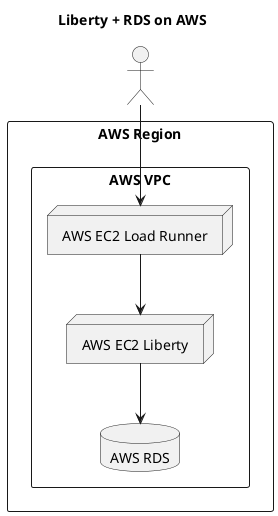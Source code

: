 @startuml

title Liberty + RDS on AWS

skinparam monochrome true
skinparam DefaultTextAlignment center
scale 1.0

actor user1 as " "

rectangle region1 as "AWS Region" {
  rectangle region1_vpc as "AWS VPC" {
    node region1_loadrunner as "AWS EC2 Load Runner"
    node region1_appserver1 as "AWS EC2 Liberty"
    database region1_rds as "AWS RDS"
  }
}

user1 --> region1_loadrunner
region1_loadrunner --> region1_appserver1
region1_appserver1 --> region1_rds

@enduml
